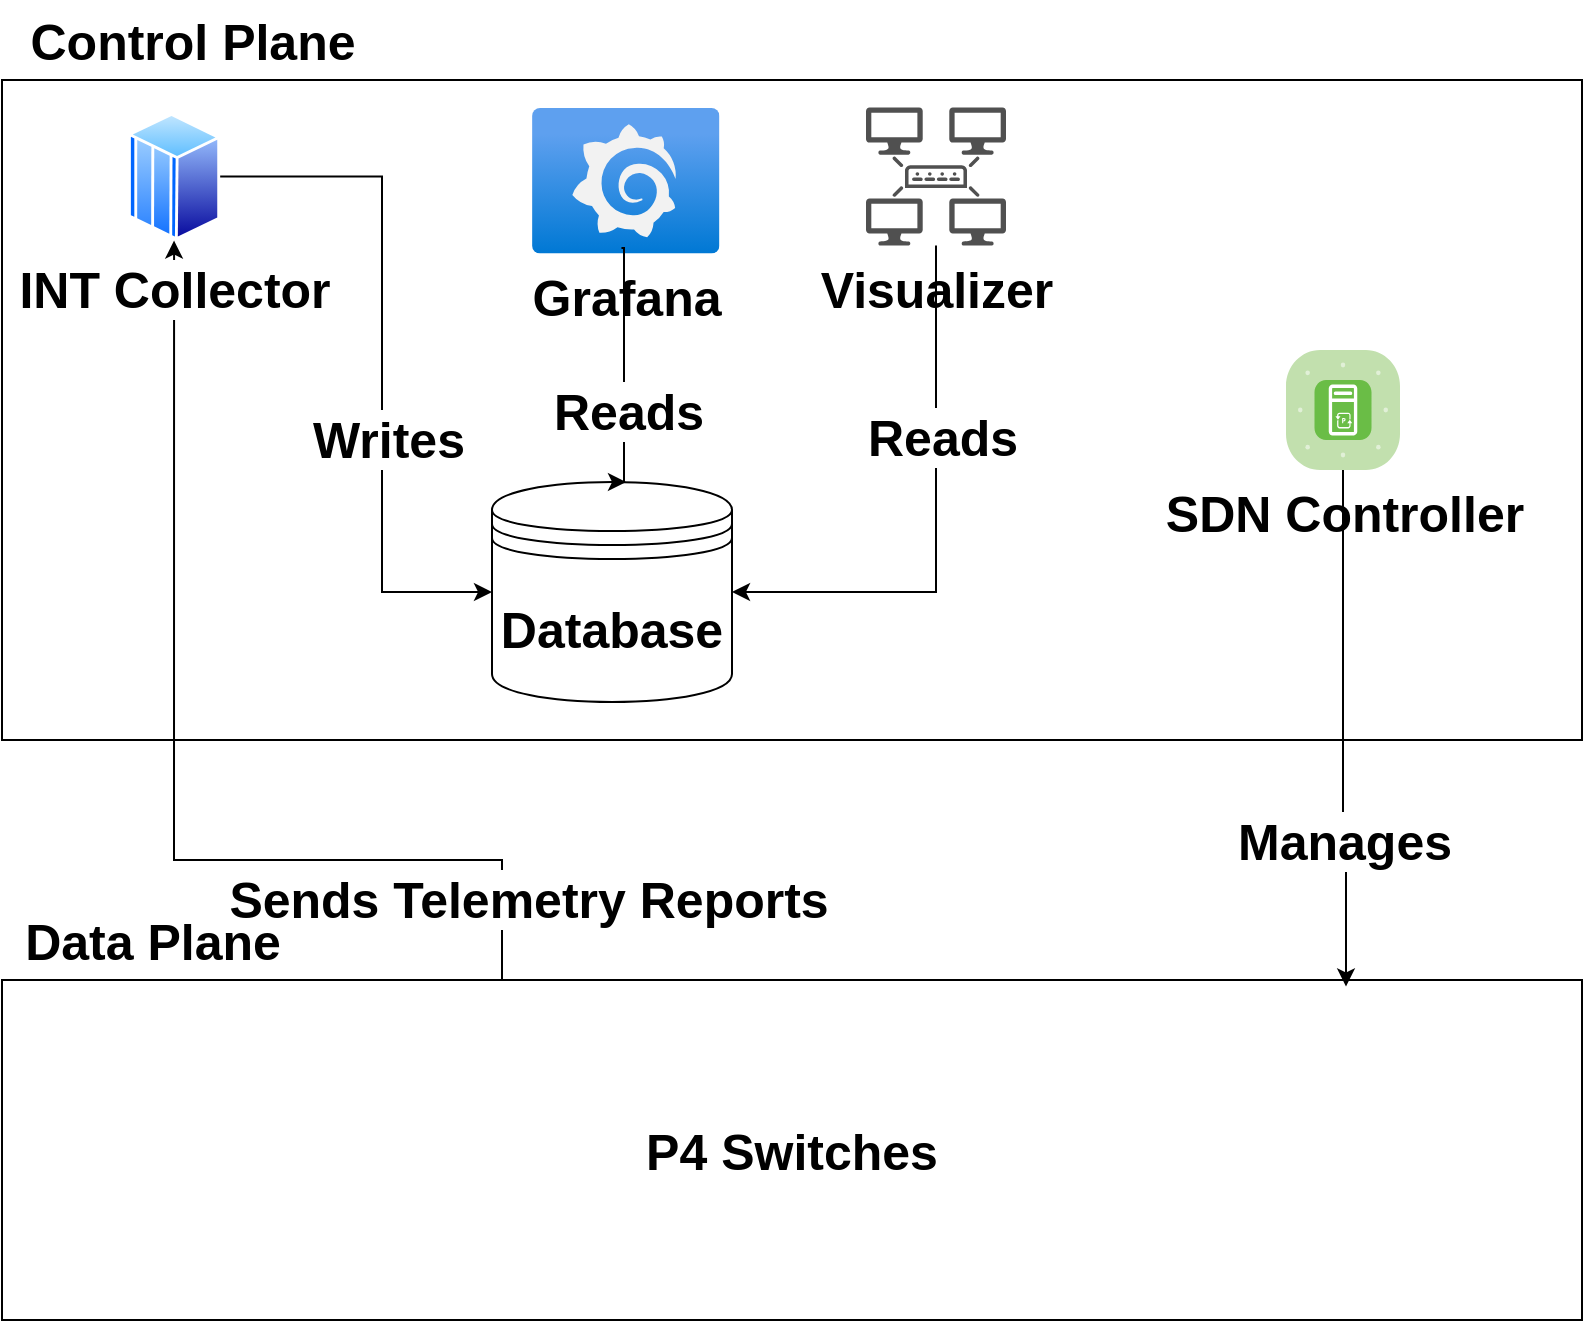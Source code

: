 <mxfile version="26.2.2">
  <diagram name="Página-1" id="VqLqr_oehTiEtZfxVfmn">
    <mxGraphModel dx="1428" dy="841" grid="1" gridSize="10" guides="1" tooltips="1" connect="1" arrows="1" fold="1" page="1" pageScale="1" pageWidth="827" pageHeight="1169" background="none" math="0" shadow="0">
      <root>
        <mxCell id="0" />
        <mxCell id="1" parent="0" />
        <mxCell id="OZowoA4bBWBgJgyGV1VT-5" value="" style="rounded=0;whiteSpace=wrap;html=1;" parent="1" vertex="1">
          <mxGeometry y="40" width="790" height="330" as="geometry" />
        </mxCell>
        <mxCell id="yt6BolCJ6O4ZZ3NJw7HE-9" style="edgeStyle=orthogonalEdgeStyle;rounded=0;orthogonalLoop=1;jettySize=auto;html=1;fontSize=25;entryX=0.5;entryY=1;entryDx=0;entryDy=0;exitX=0.25;exitY=0;exitDx=0;exitDy=0;" parent="1" source="OZowoA4bBWBgJgyGV1VT-7" target="yt6BolCJ6O4ZZ3NJw7HE-7" edge="1">
          <mxGeometry relative="1" as="geometry">
            <mxPoint x="-260" y="390" as="sourcePoint" />
            <Array as="points">
              <mxPoint x="250" y="430" />
              <mxPoint x="86" y="430" />
            </Array>
          </mxGeometry>
        </mxCell>
        <mxCell id="OZowoA4bBWBgJgyGV1VT-10" value="&lt;font style=&quot;font-size: 25px;&quot;&gt;&lt;b style=&quot;&quot;&gt;Sends Telemetry Reports&lt;/b&gt;&lt;/font&gt;" style="edgeLabel;html=1;align=center;verticalAlign=middle;resizable=0;points=[];" parent="yt6BolCJ6O4ZZ3NJw7HE-9" vertex="1" connectable="0">
          <mxGeometry x="-0.922" y="2" relative="1" as="geometry">
            <mxPoint x="42" y="-39" as="offset" />
          </mxGeometry>
        </mxCell>
        <mxCell id="yt6BolCJ6O4ZZ3NJw7HE-2" value="&lt;b&gt;SDN Controller&lt;/b&gt;" style="verticalLabelPosition=bottom;sketch=0;html=1;fillColor=#6ABD46;strokeColor=#ffffff;verticalAlign=top;align=center;points=[[0.085,0.085,0],[0.915,0.085,0],[0.915,0.915,0],[0.085,0.915,0],[0.25,0,0],[0.5,0,0],[0.75,0,0],[1,0.25,0],[1,0.5,0],[1,0.75,0],[0.75,1,0],[0.5,1,0],[0.25,1,0],[0,0.75,0],[0,0.5,0],[0,0.25,0]];pointerEvents=1;shape=mxgraph.cisco_safe.compositeIcon;bgIcon=mxgraph.cisco_safe.architecture.generic_appliance;resIcon=mxgraph.cisco_safe.architecture.aci_controller;fontSize=25;" parent="1" vertex="1">
          <mxGeometry x="642" y="175" width="57" height="60" as="geometry" />
        </mxCell>
        <mxCell id="yt6BolCJ6O4ZZ3NJw7HE-4" value="&lt;b&gt;Database&lt;/b&gt;" style="shape=datastore;whiteSpace=wrap;html=1;fontSize=25;" parent="1" vertex="1">
          <mxGeometry x="245" y="241" width="120" height="110" as="geometry" />
        </mxCell>
        <mxCell id="yt6BolCJ6O4ZZ3NJw7HE-5" value="&lt;b&gt;Grafana&lt;/b&gt;" style="aspect=fixed;html=1;points=[];align=center;image;fontSize=25;image=img/lib/azure2/other/Grafana.svg;" parent="1" vertex="1">
          <mxGeometry x="265" y="54" width="93.76" height="72.8" as="geometry" />
        </mxCell>
        <mxCell id="yt6BolCJ6O4ZZ3NJw7HE-8" style="edgeStyle=orthogonalEdgeStyle;rounded=0;orthogonalLoop=1;jettySize=auto;html=1;exitX=1;exitY=0.5;exitDx=0;exitDy=0;entryX=0;entryY=0.5;entryDx=0;entryDy=0;fontSize=25;" parent="1" source="yt6BolCJ6O4ZZ3NJw7HE-7" target="yt6BolCJ6O4ZZ3NJw7HE-4" edge="1">
          <mxGeometry relative="1" as="geometry">
            <mxPoint x="252" y="296.0" as="targetPoint" />
            <Array as="points">
              <mxPoint x="190" y="88" />
              <mxPoint x="190" y="296" />
            </Array>
          </mxGeometry>
        </mxCell>
        <mxCell id="yt6BolCJ6O4ZZ3NJw7HE-15" value="&lt;b&gt;Writes&lt;/b&gt;" style="edgeLabel;html=1;align=center;verticalAlign=middle;resizable=0;points=[];fontSize=25;" parent="yt6BolCJ6O4ZZ3NJw7HE-8" vertex="1" connectable="0">
          <mxGeometry x="0.175" y="2" relative="1" as="geometry">
            <mxPoint x="1" y="9" as="offset" />
          </mxGeometry>
        </mxCell>
        <mxCell id="yt6BolCJ6O4ZZ3NJw7HE-7" value="&lt;b&gt;INT Collector&lt;/b&gt;" style="aspect=fixed;perimeter=ellipsePerimeter;html=1;align=center;shadow=0;dashed=0;spacingTop=3;image;image=img/lib/active_directory/mainframe_host.svg;fontSize=25;" parent="1" vertex="1">
          <mxGeometry x="63" y="56.3" width="46.08" height="64" as="geometry" />
        </mxCell>
        <mxCell id="p_7pogcTV9KLCBR6zQ41-6" value="&lt;font style=&quot;font-size: 25px;&quot;&gt;&lt;b&gt;Visualizer&lt;/b&gt;&lt;/font&gt;" style="sketch=0;pointerEvents=1;shadow=0;dashed=0;html=1;strokeColor=none;fillColor=#505050;labelPosition=center;verticalLabelPosition=bottom;verticalAlign=top;outlineConnect=0;align=center;shape=mxgraph.office.servers.topology_builder;fontSize=25;" parent="1" vertex="1">
          <mxGeometry x="432" y="53.8" width="70" height="69" as="geometry" />
        </mxCell>
        <mxCell id="OZowoA4bBWBgJgyGV1VT-7" value="&lt;b&gt;&lt;font style=&quot;font-size: 25px;&quot;&gt;P4 Switches&lt;/font&gt;&lt;/b&gt;" style="rounded=0;whiteSpace=wrap;html=1;" parent="1" vertex="1">
          <mxGeometry y="490" width="790" height="170" as="geometry" />
        </mxCell>
        <mxCell id="OZowoA4bBWBgJgyGV1VT-9" value="&lt;b&gt;&lt;font style=&quot;font-size: 25px;&quot;&gt;Control Plane&lt;/font&gt;&lt;/b&gt;" style="text;html=1;align=center;verticalAlign=middle;resizable=0;points=[];autosize=1;strokeColor=none;fillColor=none;fontSize=18;" parent="1" vertex="1">
          <mxGeometry width="190" height="40" as="geometry" />
        </mxCell>
        <mxCell id="OZowoA4bBWBgJgyGV1VT-11" value="&lt;b&gt;&lt;font style=&quot;font-size: 25px;&quot;&gt;Manages&lt;/font&gt;&lt;/b&gt;" style="edgeStyle=orthogonalEdgeStyle;rounded=0;orthogonalLoop=1;jettySize=auto;html=1;exitX=0.5;exitY=1;exitDx=0;exitDy=0;exitPerimeter=0;entryX=0.9;entryY=0.019;entryDx=0;entryDy=0;entryPerimeter=0;" parent="1" source="yt6BolCJ6O4ZZ3NJw7HE-2" edge="1">
          <mxGeometry x="0.425" relative="1" as="geometry">
            <mxPoint x="1075.5" y="260" as="sourcePoint" />
            <mxPoint x="672" y="493.23" as="targetPoint" />
            <Array as="points">
              <mxPoint x="670" y="430" />
              <mxPoint x="672" y="430" />
            </Array>
            <mxPoint as="offset" />
          </mxGeometry>
        </mxCell>
        <mxCell id="OZowoA4bBWBgJgyGV1VT-12" value="&lt;b&gt;&lt;font style=&quot;font-size: 25px;&quot;&gt;Data Plane&lt;/font&gt;&lt;/b&gt;" style="text;html=1;align=center;verticalAlign=middle;resizable=0;points=[];autosize=1;strokeColor=none;fillColor=none;fontSize=18;" parent="1" vertex="1">
          <mxGeometry y="450" width="150" height="40" as="geometry" />
        </mxCell>
        <mxCell id="p_7pogcTV9KLCBR6zQ41-7" style="edgeStyle=orthogonalEdgeStyle;rounded=0;orthogonalLoop=1;jettySize=auto;html=1;entryX=1;entryY=0.5;entryDx=0;entryDy=0;fontSize=25;" parent="1" source="p_7pogcTV9KLCBR6zQ41-6" target="yt6BolCJ6O4ZZ3NJw7HE-4" edge="1">
          <mxGeometry relative="1" as="geometry">
            <Array as="points">
              <mxPoint x="467" y="296" />
            </Array>
            <mxPoint x="377" y="274" as="targetPoint" />
          </mxGeometry>
        </mxCell>
        <mxCell id="6R4ueeL0Bs8kGJtLsEFX-3" value="&lt;font style=&quot;font-size: 25px;&quot;&gt;&lt;b&gt;Reads&lt;/b&gt;&lt;/font&gt;" style="edgeLabel;html=1;align=center;verticalAlign=middle;resizable=0;points=[];fontSize=25;fontFamily=Helvetica;" parent="p_7pogcTV9KLCBR6zQ41-7" vertex="1" connectable="0">
          <mxGeometry x="0.169" y="-1" relative="1" as="geometry">
            <mxPoint x="4" y="-66" as="offset" />
          </mxGeometry>
        </mxCell>
        <mxCell id="yt6BolCJ6O4ZZ3NJw7HE-13" style="edgeStyle=orthogonalEdgeStyle;rounded=0;orthogonalLoop=1;jettySize=auto;html=1;fontSize=25;exitX=0.477;exitY=0.961;exitDx=0;exitDy=0;exitPerimeter=0;entryX=0.5;entryY=0;entryDx=0;entryDy=0;" parent="1" source="yt6BolCJ6O4ZZ3NJw7HE-5" edge="1">
          <mxGeometry relative="1" as="geometry">
            <Array as="points">
              <mxPoint x="311" y="241" />
            </Array>
            <mxPoint x="312" y="241" as="targetPoint" />
          </mxGeometry>
        </mxCell>
        <mxCell id="yt6BolCJ6O4ZZ3NJw7HE-14" value="&lt;b&gt;Reads&lt;/b&gt;" style="edgeLabel;html=1;align=center;verticalAlign=middle;resizable=0;points=[];fontSize=25;" parent="yt6BolCJ6O4ZZ3NJw7HE-13" vertex="1" connectable="0">
          <mxGeometry x="0.143" y="3" relative="1" as="geometry">
            <mxPoint x="-1" y="14" as="offset" />
          </mxGeometry>
        </mxCell>
      </root>
    </mxGraphModel>
  </diagram>
</mxfile>
